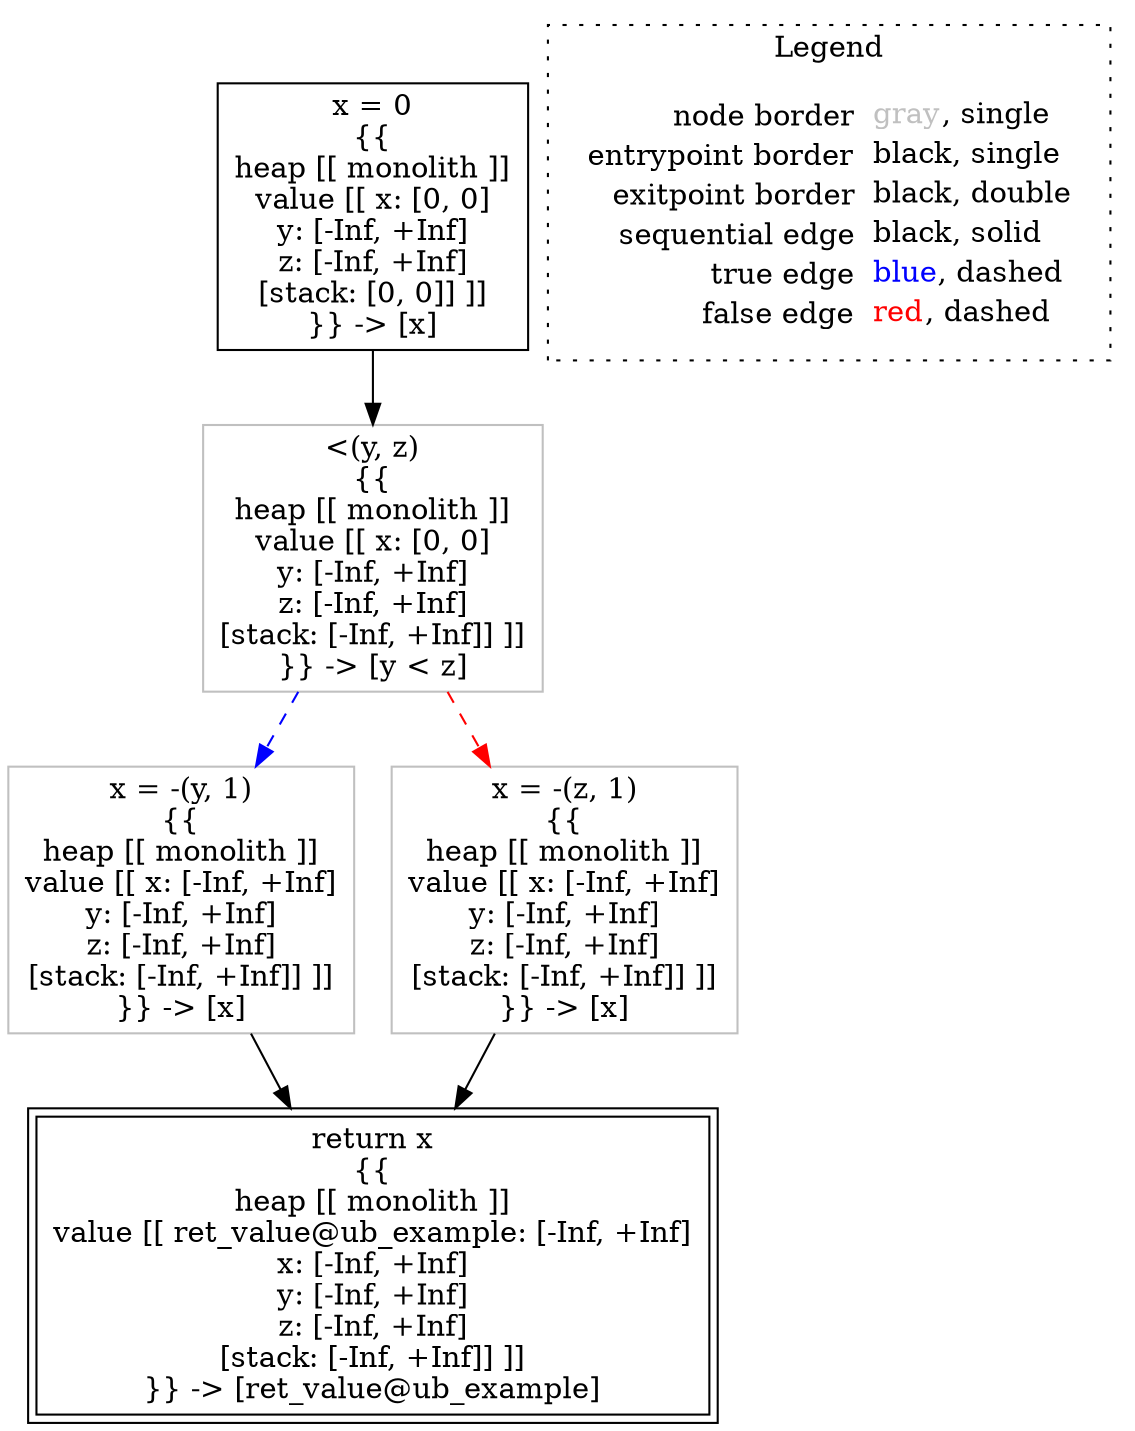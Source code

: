 digraph {
	"node0" [shape="rect",color="black",label=<x = 0<BR/>{{<BR/>heap [[ monolith ]]<BR/>value [[ x: [0, 0]<BR/>y: [-Inf, +Inf]<BR/>z: [-Inf, +Inf]<BR/>[stack: [0, 0]] ]]<BR/>}} -&gt; [x]>];
	"node1" [shape="rect",color="gray",label=<x = -(y, 1)<BR/>{{<BR/>heap [[ monolith ]]<BR/>value [[ x: [-Inf, +Inf]<BR/>y: [-Inf, +Inf]<BR/>z: [-Inf, +Inf]<BR/>[stack: [-Inf, +Inf]] ]]<BR/>}} -&gt; [x]>];
	"node2" [shape="rect",color="black",peripheries="2",label=<return x<BR/>{{<BR/>heap [[ monolith ]]<BR/>value [[ ret_value@ub_example: [-Inf, +Inf]<BR/>x: [-Inf, +Inf]<BR/>y: [-Inf, +Inf]<BR/>z: [-Inf, +Inf]<BR/>[stack: [-Inf, +Inf]] ]]<BR/>}} -&gt; [ret_value@ub_example]>];
	"node3" [shape="rect",color="gray",label=<&lt;(y, z)<BR/>{{<BR/>heap [[ monolith ]]<BR/>value [[ x: [0, 0]<BR/>y: [-Inf, +Inf]<BR/>z: [-Inf, +Inf]<BR/>[stack: [-Inf, +Inf]] ]]<BR/>}} -&gt; [y &lt; z]>];
	"node4" [shape="rect",color="gray",label=<x = -(z, 1)<BR/>{{<BR/>heap [[ monolith ]]<BR/>value [[ x: [-Inf, +Inf]<BR/>y: [-Inf, +Inf]<BR/>z: [-Inf, +Inf]<BR/>[stack: [-Inf, +Inf]] ]]<BR/>}} -&gt; [x]>];
	"node1" -> "node2" [color="black"];
	"node3" -> "node1" [color="blue",style="dashed"];
	"node3" -> "node4" [color="red",style="dashed"];
	"node0" -> "node3" [color="black"];
	"node4" -> "node2" [color="black"];
subgraph cluster_legend {
	label="Legend";
	style=dotted;
	node [shape=plaintext];
	"legend" [label=<<table border="0" cellpadding="2" cellspacing="0" cellborder="0"><tr><td align="right">node border&nbsp;</td><td align="left"><font color="gray">gray</font>, single</td></tr><tr><td align="right">entrypoint border&nbsp;</td><td align="left"><font color="black">black</font>, single</td></tr><tr><td align="right">exitpoint border&nbsp;</td><td align="left"><font color="black">black</font>, double</td></tr><tr><td align="right">sequential edge&nbsp;</td><td align="left"><font color="black">black</font>, solid</td></tr><tr><td align="right">true edge&nbsp;</td><td align="left"><font color="blue">blue</font>, dashed</td></tr><tr><td align="right">false edge&nbsp;</td><td align="left"><font color="red">red</font>, dashed</td></tr></table>>];
}

}
